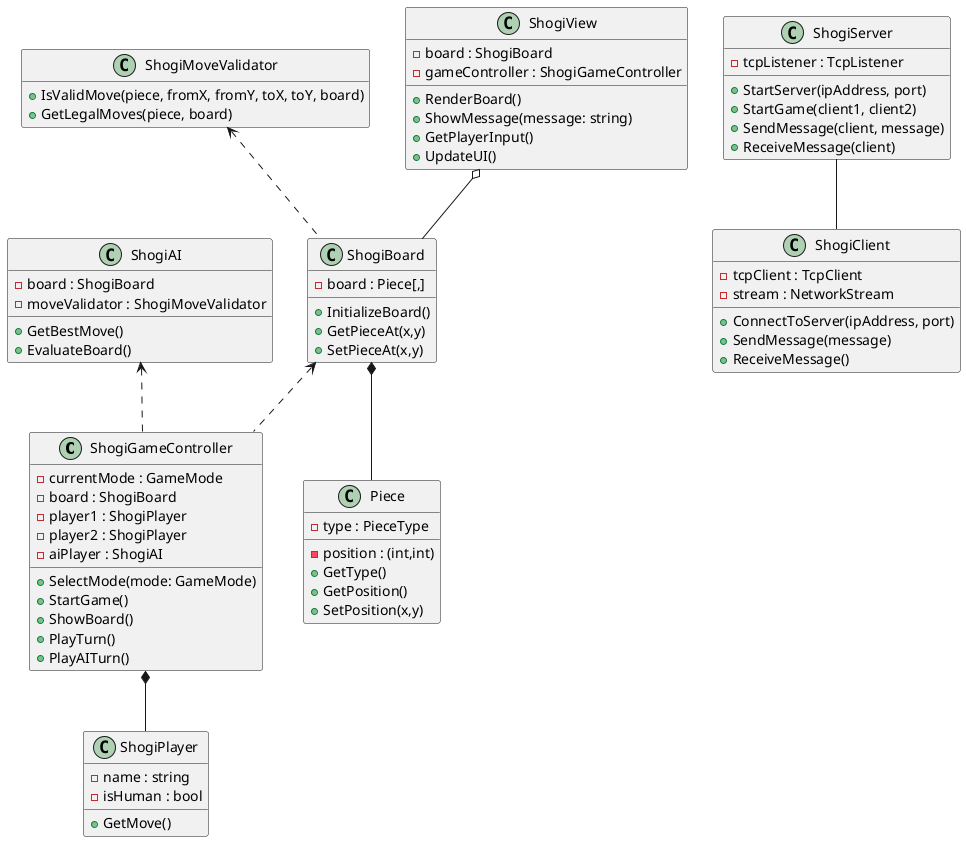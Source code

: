 @startuml shoryu
hide empty members

class ShogiGameController{
    - currentMode : GameMode
    - board : ShogiBoard
    - player1 : ShogiPlayer
    - player2 : ShogiPlayer
    - aiPlayer : ShogiAI
    + SelectMode(mode: GameMode)
    + StartGame()
    + ShowBoard()
    + PlayTurn()
    + PlayAITurn()
}

class ShogiBoard{
    - board : Piece[,]
    + InitializeBoard()
    + GetPieceAt(x,y)
    + SetPieceAt(x,y)
}

class Piece{
    - type : PieceType
    - position : (int,int)
    + GetType()
    + GetPosition()
    + SetPosition(x,y)
}

class ShogiMoveValidator{
    + IsValidMove(piece, fromX, fromY, toX, toY, board)
    + GetLegalMoves(piece, board)
}

class ShogiPlayer{
    - name : string
    - isHuman : bool
    + GetMove()
}

class ShogiAI{
    - board : ShogiBoard
    - moveValidator : ShogiMoveValidator
    + GetBestMove()
    + EvaluateBoard()
}

class ShogiView{
    - board : ShogiBoard
    - gameController : ShogiGameController
    + RenderBoard()
    + ShowMessage(message: string)
    + GetPlayerInput()
    + UpdateUI()
}

class ShogiServer{
    - tcpListener : TcpListener
    + StartServer(ipAddress, port)
    + StartGame(client1, client2)
    + SendMessage(client, message)
    + ReceiveMessage(client)
}

class ShogiClient{
    - tcpClient : TcpClient
    - stream : NetworkStream
    + ConnectToServer(ipAddress, port)
    + SendMessage(message)
    + ReceiveMessage()
}


ShogiBoard <.. ShogiGameController
ShogiBoard *-- Piece
ShogiMoveValidator <.. ShogiBoard
ShogiGameController *-- ShogiPlayer
ShogiAI <.. ShogiGameController
ShogiView o-- ShogiBoard
ShogiServer -- ShogiClient
@enduml
